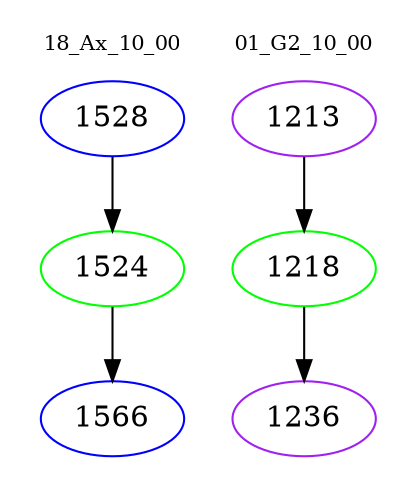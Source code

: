 digraph{
subgraph cluster_0 {
color = white
label = "18_Ax_10_00";
fontsize=10;
T0_1528 [label="1528", color="blue"]
T0_1528 -> T0_1524 [color="black"]
T0_1524 [label="1524", color="green"]
T0_1524 -> T0_1566 [color="black"]
T0_1566 [label="1566", color="blue"]
}
subgraph cluster_1 {
color = white
label = "01_G2_10_00";
fontsize=10;
T1_1213 [label="1213", color="purple"]
T1_1213 -> T1_1218 [color="black"]
T1_1218 [label="1218", color="green"]
T1_1218 -> T1_1236 [color="black"]
T1_1236 [label="1236", color="purple"]
}
}
